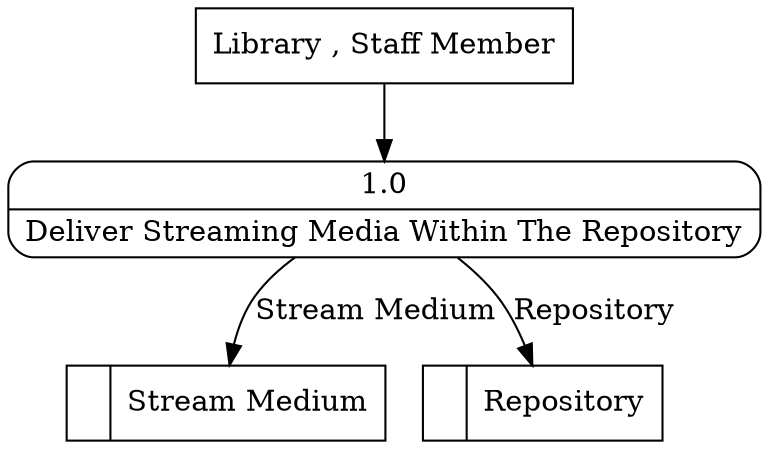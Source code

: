 digraph dfd2{ 
node[shape=record]
200 [label="<f0>  |<f1> Stream Medium " ];
201 [label="<f0>  |<f1> Repository " ];
202 [label="Library , Staff Member" shape=box];
203 [label="{<f0> 1.0|<f1> Deliver Streaming Media Within The Repository }" shape=Mrecord];
202 -> 203
203 -> 200 [label="Stream Medium"]
203 -> 201 [label="Repository"]
}